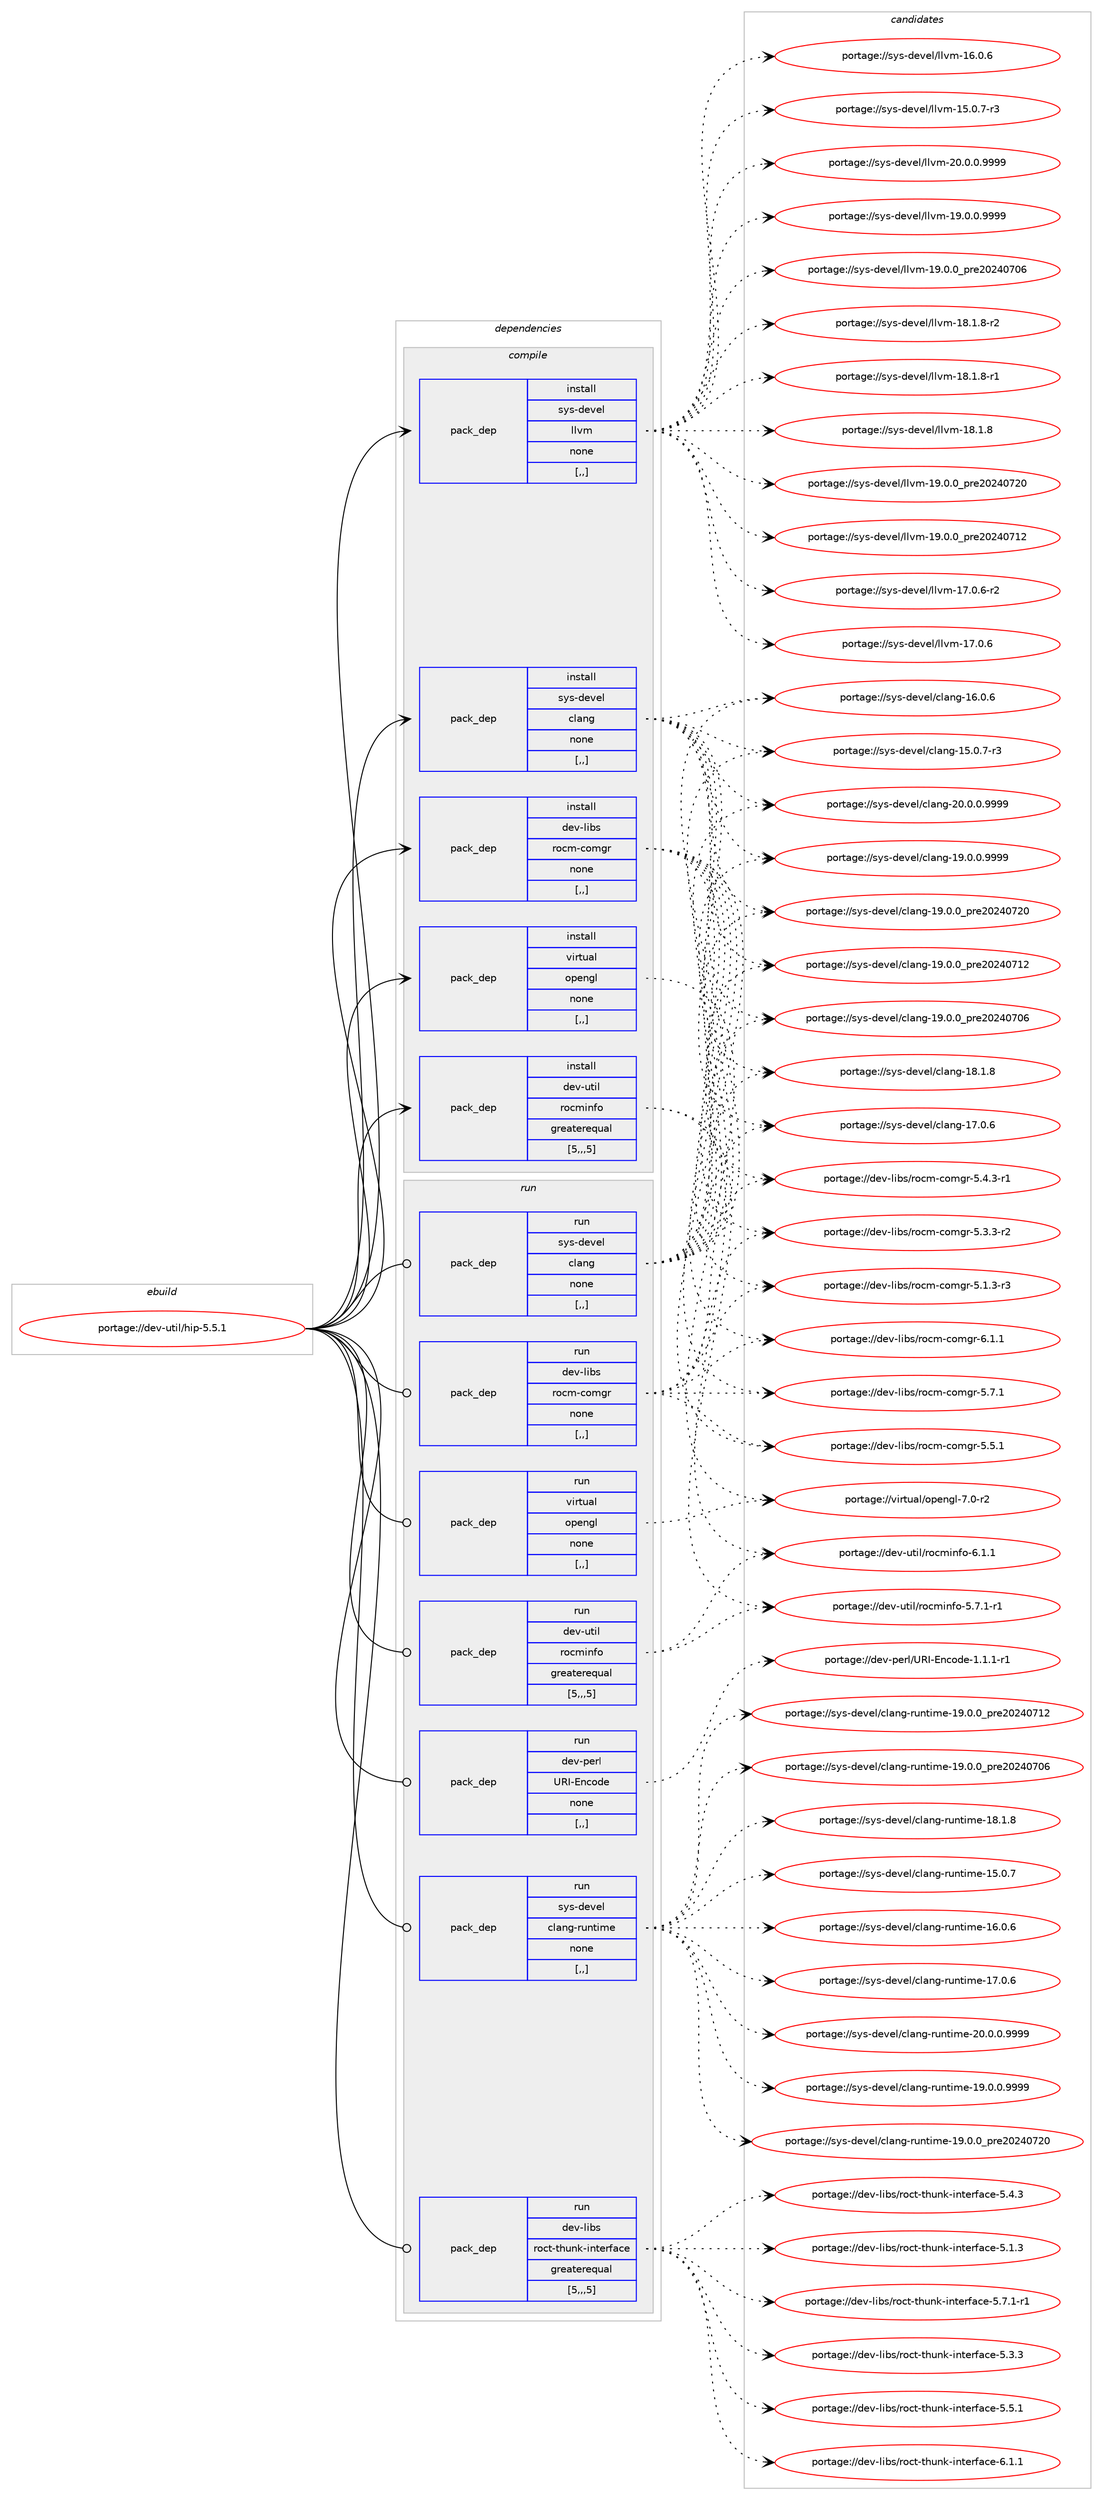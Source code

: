 digraph prolog {

# *************
# Graph options
# *************

newrank=true;
concentrate=true;
compound=true;
graph [rankdir=LR,fontname=Helvetica,fontsize=10,ranksep=1.5];#, ranksep=2.5, nodesep=0.2];
edge  [arrowhead=vee];
node  [fontname=Helvetica,fontsize=10];

# **********
# The ebuild
# **********

subgraph cluster_leftcol {
color=gray;
label=<<i>ebuild</i>>;
id [label="portage://dev-util/hip-5.5.1", color=red, width=4, href="../dev-util/hip-5.5.1.svg"];
}

# ****************
# The dependencies
# ****************

subgraph cluster_midcol {
color=gray;
label=<<i>dependencies</i>>;
subgraph cluster_compile {
fillcolor="#eeeeee";
style=filled;
label=<<i>compile</i>>;
subgraph pack153543 {
dependency215952 [label=<<TABLE BORDER="0" CELLBORDER="1" CELLSPACING="0" CELLPADDING="4" WIDTH="220"><TR><TD ROWSPAN="6" CELLPADDING="30">pack_dep</TD></TR><TR><TD WIDTH="110">install</TD></TR><TR><TD>dev-libs</TD></TR><TR><TD>rocm-comgr</TD></TR><TR><TD>none</TD></TR><TR><TD>[,,]</TD></TR></TABLE>>, shape=none, color=blue];
}
id:e -> dependency215952:w [weight=20,style="solid",arrowhead="vee"];
subgraph pack153544 {
dependency215953 [label=<<TABLE BORDER="0" CELLBORDER="1" CELLSPACING="0" CELLPADDING="4" WIDTH="220"><TR><TD ROWSPAN="6" CELLPADDING="30">pack_dep</TD></TR><TR><TD WIDTH="110">install</TD></TR><TR><TD>dev-util</TD></TR><TR><TD>rocminfo</TD></TR><TR><TD>greaterequal</TD></TR><TR><TD>[5,,,5]</TD></TR></TABLE>>, shape=none, color=blue];
}
id:e -> dependency215953:w [weight=20,style="solid",arrowhead="vee"];
subgraph pack153545 {
dependency215954 [label=<<TABLE BORDER="0" CELLBORDER="1" CELLSPACING="0" CELLPADDING="4" WIDTH="220"><TR><TD ROWSPAN="6" CELLPADDING="30">pack_dep</TD></TR><TR><TD WIDTH="110">install</TD></TR><TR><TD>sys-devel</TD></TR><TR><TD>clang</TD></TR><TR><TD>none</TD></TR><TR><TD>[,,]</TD></TR></TABLE>>, shape=none, color=blue];
}
id:e -> dependency215954:w [weight=20,style="solid",arrowhead="vee"];
subgraph pack153546 {
dependency215955 [label=<<TABLE BORDER="0" CELLBORDER="1" CELLSPACING="0" CELLPADDING="4" WIDTH="220"><TR><TD ROWSPAN="6" CELLPADDING="30">pack_dep</TD></TR><TR><TD WIDTH="110">install</TD></TR><TR><TD>virtual</TD></TR><TR><TD>opengl</TD></TR><TR><TD>none</TD></TR><TR><TD>[,,]</TD></TR></TABLE>>, shape=none, color=blue];
}
id:e -> dependency215955:w [weight=20,style="solid",arrowhead="vee"];
subgraph pack153547 {
dependency215956 [label=<<TABLE BORDER="0" CELLBORDER="1" CELLSPACING="0" CELLPADDING="4" WIDTH="220"><TR><TD ROWSPAN="6" CELLPADDING="30">pack_dep</TD></TR><TR><TD WIDTH="110">install</TD></TR><TR><TD>sys-devel</TD></TR><TR><TD>llvm</TD></TR><TR><TD>none</TD></TR><TR><TD>[,,]</TD></TR></TABLE>>, shape=none, color=blue];
}
id:e -> dependency215956:w [weight=20,style="solid",arrowhead="vee"];
}
subgraph cluster_compileandrun {
fillcolor="#eeeeee";
style=filled;
label=<<i>compile and run</i>>;
}
subgraph cluster_run {
fillcolor="#eeeeee";
style=filled;
label=<<i>run</i>>;
subgraph pack153548 {
dependency215957 [label=<<TABLE BORDER="0" CELLBORDER="1" CELLSPACING="0" CELLPADDING="4" WIDTH="220"><TR><TD ROWSPAN="6" CELLPADDING="30">pack_dep</TD></TR><TR><TD WIDTH="110">run</TD></TR><TR><TD>dev-libs</TD></TR><TR><TD>rocm-comgr</TD></TR><TR><TD>none</TD></TR><TR><TD>[,,]</TD></TR></TABLE>>, shape=none, color=blue];
}
id:e -> dependency215957:w [weight=20,style="solid",arrowhead="odot"];
subgraph pack153549 {
dependency215958 [label=<<TABLE BORDER="0" CELLBORDER="1" CELLSPACING="0" CELLPADDING="4" WIDTH="220"><TR><TD ROWSPAN="6" CELLPADDING="30">pack_dep</TD></TR><TR><TD WIDTH="110">run</TD></TR><TR><TD>dev-libs</TD></TR><TR><TD>roct-thunk-interface</TD></TR><TR><TD>greaterequal</TD></TR><TR><TD>[5,,,5]</TD></TR></TABLE>>, shape=none, color=blue];
}
id:e -> dependency215958:w [weight=20,style="solid",arrowhead="odot"];
subgraph pack153550 {
dependency215959 [label=<<TABLE BORDER="0" CELLBORDER="1" CELLSPACING="0" CELLPADDING="4" WIDTH="220"><TR><TD ROWSPAN="6" CELLPADDING="30">pack_dep</TD></TR><TR><TD WIDTH="110">run</TD></TR><TR><TD>dev-perl</TD></TR><TR><TD>URI-Encode</TD></TR><TR><TD>none</TD></TR><TR><TD>[,,]</TD></TR></TABLE>>, shape=none, color=blue];
}
id:e -> dependency215959:w [weight=20,style="solid",arrowhead="odot"];
subgraph pack153551 {
dependency215960 [label=<<TABLE BORDER="0" CELLBORDER="1" CELLSPACING="0" CELLPADDING="4" WIDTH="220"><TR><TD ROWSPAN="6" CELLPADDING="30">pack_dep</TD></TR><TR><TD WIDTH="110">run</TD></TR><TR><TD>dev-util</TD></TR><TR><TD>rocminfo</TD></TR><TR><TD>greaterequal</TD></TR><TR><TD>[5,,,5]</TD></TR></TABLE>>, shape=none, color=blue];
}
id:e -> dependency215960:w [weight=20,style="solid",arrowhead="odot"];
subgraph pack153552 {
dependency215961 [label=<<TABLE BORDER="0" CELLBORDER="1" CELLSPACING="0" CELLPADDING="4" WIDTH="220"><TR><TD ROWSPAN="6" CELLPADDING="30">pack_dep</TD></TR><TR><TD WIDTH="110">run</TD></TR><TR><TD>sys-devel</TD></TR><TR><TD>clang</TD></TR><TR><TD>none</TD></TR><TR><TD>[,,]</TD></TR></TABLE>>, shape=none, color=blue];
}
id:e -> dependency215961:w [weight=20,style="solid",arrowhead="odot"];
subgraph pack153553 {
dependency215962 [label=<<TABLE BORDER="0" CELLBORDER="1" CELLSPACING="0" CELLPADDING="4" WIDTH="220"><TR><TD ROWSPAN="6" CELLPADDING="30">pack_dep</TD></TR><TR><TD WIDTH="110">run</TD></TR><TR><TD>sys-devel</TD></TR><TR><TD>clang-runtime</TD></TR><TR><TD>none</TD></TR><TR><TD>[,,]</TD></TR></TABLE>>, shape=none, color=blue];
}
id:e -> dependency215962:w [weight=20,style="solid",arrowhead="odot"];
subgraph pack153554 {
dependency215963 [label=<<TABLE BORDER="0" CELLBORDER="1" CELLSPACING="0" CELLPADDING="4" WIDTH="220"><TR><TD ROWSPAN="6" CELLPADDING="30">pack_dep</TD></TR><TR><TD WIDTH="110">run</TD></TR><TR><TD>virtual</TD></TR><TR><TD>opengl</TD></TR><TR><TD>none</TD></TR><TR><TD>[,,]</TD></TR></TABLE>>, shape=none, color=blue];
}
id:e -> dependency215963:w [weight=20,style="solid",arrowhead="odot"];
}
}

# **************
# The candidates
# **************

subgraph cluster_choices {
rank=same;
color=gray;
label=<<i>candidates</i>>;

subgraph choice153543 {
color=black;
nodesep=1;
choice100101118451081059811547114111991094599111109103114455446494649 [label="portage://dev-libs/rocm-comgr-6.1.1", color=red, width=4,href="../dev-libs/rocm-comgr-6.1.1.svg"];
choice100101118451081059811547114111991094599111109103114455346554649 [label="portage://dev-libs/rocm-comgr-5.7.1", color=red, width=4,href="../dev-libs/rocm-comgr-5.7.1.svg"];
choice100101118451081059811547114111991094599111109103114455346534649 [label="portage://dev-libs/rocm-comgr-5.5.1", color=red, width=4,href="../dev-libs/rocm-comgr-5.5.1.svg"];
choice1001011184510810598115471141119910945991111091031144553465246514511449 [label="portage://dev-libs/rocm-comgr-5.4.3-r1", color=red, width=4,href="../dev-libs/rocm-comgr-5.4.3-r1.svg"];
choice1001011184510810598115471141119910945991111091031144553465146514511450 [label="portage://dev-libs/rocm-comgr-5.3.3-r2", color=red, width=4,href="../dev-libs/rocm-comgr-5.3.3-r2.svg"];
choice1001011184510810598115471141119910945991111091031144553464946514511451 [label="portage://dev-libs/rocm-comgr-5.1.3-r3", color=red, width=4,href="../dev-libs/rocm-comgr-5.1.3-r3.svg"];
dependency215952:e -> choice100101118451081059811547114111991094599111109103114455446494649:w [style=dotted,weight="100"];
dependency215952:e -> choice100101118451081059811547114111991094599111109103114455346554649:w [style=dotted,weight="100"];
dependency215952:e -> choice100101118451081059811547114111991094599111109103114455346534649:w [style=dotted,weight="100"];
dependency215952:e -> choice1001011184510810598115471141119910945991111091031144553465246514511449:w [style=dotted,weight="100"];
dependency215952:e -> choice1001011184510810598115471141119910945991111091031144553465146514511450:w [style=dotted,weight="100"];
dependency215952:e -> choice1001011184510810598115471141119910945991111091031144553464946514511451:w [style=dotted,weight="100"];
}
subgraph choice153544 {
color=black;
nodesep=1;
choice100101118451171161051084711411199109105110102111455446494649 [label="portage://dev-util/rocminfo-6.1.1", color=red, width=4,href="../dev-util/rocminfo-6.1.1.svg"];
choice1001011184511711610510847114111991091051101021114553465546494511449 [label="portage://dev-util/rocminfo-5.7.1-r1", color=red, width=4,href="../dev-util/rocminfo-5.7.1-r1.svg"];
dependency215953:e -> choice100101118451171161051084711411199109105110102111455446494649:w [style=dotted,weight="100"];
dependency215953:e -> choice1001011184511711610510847114111991091051101021114553465546494511449:w [style=dotted,weight="100"];
}
subgraph choice153545 {
color=black;
nodesep=1;
choice11512111545100101118101108479910897110103455048464846484657575757 [label="portage://sys-devel/clang-20.0.0.9999", color=red, width=4,href="../sys-devel/clang-20.0.0.9999.svg"];
choice11512111545100101118101108479910897110103454957464846484657575757 [label="portage://sys-devel/clang-19.0.0.9999", color=red, width=4,href="../sys-devel/clang-19.0.0.9999.svg"];
choice1151211154510010111810110847991089711010345495746484648951121141015048505248555048 [label="portage://sys-devel/clang-19.0.0_pre20240720", color=red, width=4,href="../sys-devel/clang-19.0.0_pre20240720.svg"];
choice1151211154510010111810110847991089711010345495746484648951121141015048505248554950 [label="portage://sys-devel/clang-19.0.0_pre20240712", color=red, width=4,href="../sys-devel/clang-19.0.0_pre20240712.svg"];
choice1151211154510010111810110847991089711010345495746484648951121141015048505248554854 [label="portage://sys-devel/clang-19.0.0_pre20240706", color=red, width=4,href="../sys-devel/clang-19.0.0_pre20240706.svg"];
choice1151211154510010111810110847991089711010345495646494656 [label="portage://sys-devel/clang-18.1.8", color=red, width=4,href="../sys-devel/clang-18.1.8.svg"];
choice1151211154510010111810110847991089711010345495546484654 [label="portage://sys-devel/clang-17.0.6", color=red, width=4,href="../sys-devel/clang-17.0.6.svg"];
choice1151211154510010111810110847991089711010345495446484654 [label="portage://sys-devel/clang-16.0.6", color=red, width=4,href="../sys-devel/clang-16.0.6.svg"];
choice11512111545100101118101108479910897110103454953464846554511451 [label="portage://sys-devel/clang-15.0.7-r3", color=red, width=4,href="../sys-devel/clang-15.0.7-r3.svg"];
dependency215954:e -> choice11512111545100101118101108479910897110103455048464846484657575757:w [style=dotted,weight="100"];
dependency215954:e -> choice11512111545100101118101108479910897110103454957464846484657575757:w [style=dotted,weight="100"];
dependency215954:e -> choice1151211154510010111810110847991089711010345495746484648951121141015048505248555048:w [style=dotted,weight="100"];
dependency215954:e -> choice1151211154510010111810110847991089711010345495746484648951121141015048505248554950:w [style=dotted,weight="100"];
dependency215954:e -> choice1151211154510010111810110847991089711010345495746484648951121141015048505248554854:w [style=dotted,weight="100"];
dependency215954:e -> choice1151211154510010111810110847991089711010345495646494656:w [style=dotted,weight="100"];
dependency215954:e -> choice1151211154510010111810110847991089711010345495546484654:w [style=dotted,weight="100"];
dependency215954:e -> choice1151211154510010111810110847991089711010345495446484654:w [style=dotted,weight="100"];
dependency215954:e -> choice11512111545100101118101108479910897110103454953464846554511451:w [style=dotted,weight="100"];
}
subgraph choice153546 {
color=black;
nodesep=1;
choice1181051141161179710847111112101110103108455546484511450 [label="portage://virtual/opengl-7.0-r2", color=red, width=4,href="../virtual/opengl-7.0-r2.svg"];
dependency215955:e -> choice1181051141161179710847111112101110103108455546484511450:w [style=dotted,weight="100"];
}
subgraph choice153547 {
color=black;
nodesep=1;
choice1151211154510010111810110847108108118109455048464846484657575757 [label="portage://sys-devel/llvm-20.0.0.9999", color=red, width=4,href="../sys-devel/llvm-20.0.0.9999.svg"];
choice1151211154510010111810110847108108118109454957464846484657575757 [label="portage://sys-devel/llvm-19.0.0.9999", color=red, width=4,href="../sys-devel/llvm-19.0.0.9999.svg"];
choice115121115451001011181011084710810811810945495746484648951121141015048505248555048 [label="portage://sys-devel/llvm-19.0.0_pre20240720", color=red, width=4,href="../sys-devel/llvm-19.0.0_pre20240720.svg"];
choice115121115451001011181011084710810811810945495746484648951121141015048505248554950 [label="portage://sys-devel/llvm-19.0.0_pre20240712", color=red, width=4,href="../sys-devel/llvm-19.0.0_pre20240712.svg"];
choice115121115451001011181011084710810811810945495746484648951121141015048505248554854 [label="portage://sys-devel/llvm-19.0.0_pre20240706", color=red, width=4,href="../sys-devel/llvm-19.0.0_pre20240706.svg"];
choice1151211154510010111810110847108108118109454956464946564511450 [label="portage://sys-devel/llvm-18.1.8-r2", color=red, width=4,href="../sys-devel/llvm-18.1.8-r2.svg"];
choice1151211154510010111810110847108108118109454956464946564511449 [label="portage://sys-devel/llvm-18.1.8-r1", color=red, width=4,href="../sys-devel/llvm-18.1.8-r1.svg"];
choice115121115451001011181011084710810811810945495646494656 [label="portage://sys-devel/llvm-18.1.8", color=red, width=4,href="../sys-devel/llvm-18.1.8.svg"];
choice1151211154510010111810110847108108118109454955464846544511450 [label="portage://sys-devel/llvm-17.0.6-r2", color=red, width=4,href="../sys-devel/llvm-17.0.6-r2.svg"];
choice115121115451001011181011084710810811810945495546484654 [label="portage://sys-devel/llvm-17.0.6", color=red, width=4,href="../sys-devel/llvm-17.0.6.svg"];
choice115121115451001011181011084710810811810945495446484654 [label="portage://sys-devel/llvm-16.0.6", color=red, width=4,href="../sys-devel/llvm-16.0.6.svg"];
choice1151211154510010111810110847108108118109454953464846554511451 [label="portage://sys-devel/llvm-15.0.7-r3", color=red, width=4,href="../sys-devel/llvm-15.0.7-r3.svg"];
dependency215956:e -> choice1151211154510010111810110847108108118109455048464846484657575757:w [style=dotted,weight="100"];
dependency215956:e -> choice1151211154510010111810110847108108118109454957464846484657575757:w [style=dotted,weight="100"];
dependency215956:e -> choice115121115451001011181011084710810811810945495746484648951121141015048505248555048:w [style=dotted,weight="100"];
dependency215956:e -> choice115121115451001011181011084710810811810945495746484648951121141015048505248554950:w [style=dotted,weight="100"];
dependency215956:e -> choice115121115451001011181011084710810811810945495746484648951121141015048505248554854:w [style=dotted,weight="100"];
dependency215956:e -> choice1151211154510010111810110847108108118109454956464946564511450:w [style=dotted,weight="100"];
dependency215956:e -> choice1151211154510010111810110847108108118109454956464946564511449:w [style=dotted,weight="100"];
dependency215956:e -> choice115121115451001011181011084710810811810945495646494656:w [style=dotted,weight="100"];
dependency215956:e -> choice1151211154510010111810110847108108118109454955464846544511450:w [style=dotted,weight="100"];
dependency215956:e -> choice115121115451001011181011084710810811810945495546484654:w [style=dotted,weight="100"];
dependency215956:e -> choice115121115451001011181011084710810811810945495446484654:w [style=dotted,weight="100"];
dependency215956:e -> choice1151211154510010111810110847108108118109454953464846554511451:w [style=dotted,weight="100"];
}
subgraph choice153548 {
color=black;
nodesep=1;
choice100101118451081059811547114111991094599111109103114455446494649 [label="portage://dev-libs/rocm-comgr-6.1.1", color=red, width=4,href="../dev-libs/rocm-comgr-6.1.1.svg"];
choice100101118451081059811547114111991094599111109103114455346554649 [label="portage://dev-libs/rocm-comgr-5.7.1", color=red, width=4,href="../dev-libs/rocm-comgr-5.7.1.svg"];
choice100101118451081059811547114111991094599111109103114455346534649 [label="portage://dev-libs/rocm-comgr-5.5.1", color=red, width=4,href="../dev-libs/rocm-comgr-5.5.1.svg"];
choice1001011184510810598115471141119910945991111091031144553465246514511449 [label="portage://dev-libs/rocm-comgr-5.4.3-r1", color=red, width=4,href="../dev-libs/rocm-comgr-5.4.3-r1.svg"];
choice1001011184510810598115471141119910945991111091031144553465146514511450 [label="portage://dev-libs/rocm-comgr-5.3.3-r2", color=red, width=4,href="../dev-libs/rocm-comgr-5.3.3-r2.svg"];
choice1001011184510810598115471141119910945991111091031144553464946514511451 [label="portage://dev-libs/rocm-comgr-5.1.3-r3", color=red, width=4,href="../dev-libs/rocm-comgr-5.1.3-r3.svg"];
dependency215957:e -> choice100101118451081059811547114111991094599111109103114455446494649:w [style=dotted,weight="100"];
dependency215957:e -> choice100101118451081059811547114111991094599111109103114455346554649:w [style=dotted,weight="100"];
dependency215957:e -> choice100101118451081059811547114111991094599111109103114455346534649:w [style=dotted,weight="100"];
dependency215957:e -> choice1001011184510810598115471141119910945991111091031144553465246514511449:w [style=dotted,weight="100"];
dependency215957:e -> choice1001011184510810598115471141119910945991111091031144553465146514511450:w [style=dotted,weight="100"];
dependency215957:e -> choice1001011184510810598115471141119910945991111091031144553464946514511451:w [style=dotted,weight="100"];
}
subgraph choice153549 {
color=black;
nodesep=1;
choice1001011184510810598115471141119911645116104117110107451051101161011141029799101455446494649 [label="portage://dev-libs/roct-thunk-interface-6.1.1", color=red, width=4,href="../dev-libs/roct-thunk-interface-6.1.1.svg"];
choice10010111845108105981154711411199116451161041171101074510511011610111410297991014553465546494511449 [label="portage://dev-libs/roct-thunk-interface-5.7.1-r1", color=red, width=4,href="../dev-libs/roct-thunk-interface-5.7.1-r1.svg"];
choice1001011184510810598115471141119911645116104117110107451051101161011141029799101455346534649 [label="portage://dev-libs/roct-thunk-interface-5.5.1", color=red, width=4,href="../dev-libs/roct-thunk-interface-5.5.1.svg"];
choice1001011184510810598115471141119911645116104117110107451051101161011141029799101455346524651 [label="portage://dev-libs/roct-thunk-interface-5.4.3", color=red, width=4,href="../dev-libs/roct-thunk-interface-5.4.3.svg"];
choice1001011184510810598115471141119911645116104117110107451051101161011141029799101455346514651 [label="portage://dev-libs/roct-thunk-interface-5.3.3", color=red, width=4,href="../dev-libs/roct-thunk-interface-5.3.3.svg"];
choice1001011184510810598115471141119911645116104117110107451051101161011141029799101455346494651 [label="portage://dev-libs/roct-thunk-interface-5.1.3", color=red, width=4,href="../dev-libs/roct-thunk-interface-5.1.3.svg"];
dependency215958:e -> choice1001011184510810598115471141119911645116104117110107451051101161011141029799101455446494649:w [style=dotted,weight="100"];
dependency215958:e -> choice10010111845108105981154711411199116451161041171101074510511011610111410297991014553465546494511449:w [style=dotted,weight="100"];
dependency215958:e -> choice1001011184510810598115471141119911645116104117110107451051101161011141029799101455346534649:w [style=dotted,weight="100"];
dependency215958:e -> choice1001011184510810598115471141119911645116104117110107451051101161011141029799101455346524651:w [style=dotted,weight="100"];
dependency215958:e -> choice1001011184510810598115471141119911645116104117110107451051101161011141029799101455346514651:w [style=dotted,weight="100"];
dependency215958:e -> choice1001011184510810598115471141119911645116104117110107451051101161011141029799101455346494651:w [style=dotted,weight="100"];
}
subgraph choice153550 {
color=black;
nodesep=1;
choice10010111845112101114108478582734569110991111001014549464946494511449 [label="portage://dev-perl/URI-Encode-1.1.1-r1", color=red, width=4,href="../dev-perl/URI-Encode-1.1.1-r1.svg"];
dependency215959:e -> choice10010111845112101114108478582734569110991111001014549464946494511449:w [style=dotted,weight="100"];
}
subgraph choice153551 {
color=black;
nodesep=1;
choice100101118451171161051084711411199109105110102111455446494649 [label="portage://dev-util/rocminfo-6.1.1", color=red, width=4,href="../dev-util/rocminfo-6.1.1.svg"];
choice1001011184511711610510847114111991091051101021114553465546494511449 [label="portage://dev-util/rocminfo-5.7.1-r1", color=red, width=4,href="../dev-util/rocminfo-5.7.1-r1.svg"];
dependency215960:e -> choice100101118451171161051084711411199109105110102111455446494649:w [style=dotted,weight="100"];
dependency215960:e -> choice1001011184511711610510847114111991091051101021114553465546494511449:w [style=dotted,weight="100"];
}
subgraph choice153552 {
color=black;
nodesep=1;
choice11512111545100101118101108479910897110103455048464846484657575757 [label="portage://sys-devel/clang-20.0.0.9999", color=red, width=4,href="../sys-devel/clang-20.0.0.9999.svg"];
choice11512111545100101118101108479910897110103454957464846484657575757 [label="portage://sys-devel/clang-19.0.0.9999", color=red, width=4,href="../sys-devel/clang-19.0.0.9999.svg"];
choice1151211154510010111810110847991089711010345495746484648951121141015048505248555048 [label="portage://sys-devel/clang-19.0.0_pre20240720", color=red, width=4,href="../sys-devel/clang-19.0.0_pre20240720.svg"];
choice1151211154510010111810110847991089711010345495746484648951121141015048505248554950 [label="portage://sys-devel/clang-19.0.0_pre20240712", color=red, width=4,href="../sys-devel/clang-19.0.0_pre20240712.svg"];
choice1151211154510010111810110847991089711010345495746484648951121141015048505248554854 [label="portage://sys-devel/clang-19.0.0_pre20240706", color=red, width=4,href="../sys-devel/clang-19.0.0_pre20240706.svg"];
choice1151211154510010111810110847991089711010345495646494656 [label="portage://sys-devel/clang-18.1.8", color=red, width=4,href="../sys-devel/clang-18.1.8.svg"];
choice1151211154510010111810110847991089711010345495546484654 [label="portage://sys-devel/clang-17.0.6", color=red, width=4,href="../sys-devel/clang-17.0.6.svg"];
choice1151211154510010111810110847991089711010345495446484654 [label="portage://sys-devel/clang-16.0.6", color=red, width=4,href="../sys-devel/clang-16.0.6.svg"];
choice11512111545100101118101108479910897110103454953464846554511451 [label="portage://sys-devel/clang-15.0.7-r3", color=red, width=4,href="../sys-devel/clang-15.0.7-r3.svg"];
dependency215961:e -> choice11512111545100101118101108479910897110103455048464846484657575757:w [style=dotted,weight="100"];
dependency215961:e -> choice11512111545100101118101108479910897110103454957464846484657575757:w [style=dotted,weight="100"];
dependency215961:e -> choice1151211154510010111810110847991089711010345495746484648951121141015048505248555048:w [style=dotted,weight="100"];
dependency215961:e -> choice1151211154510010111810110847991089711010345495746484648951121141015048505248554950:w [style=dotted,weight="100"];
dependency215961:e -> choice1151211154510010111810110847991089711010345495746484648951121141015048505248554854:w [style=dotted,weight="100"];
dependency215961:e -> choice1151211154510010111810110847991089711010345495646494656:w [style=dotted,weight="100"];
dependency215961:e -> choice1151211154510010111810110847991089711010345495546484654:w [style=dotted,weight="100"];
dependency215961:e -> choice1151211154510010111810110847991089711010345495446484654:w [style=dotted,weight="100"];
dependency215961:e -> choice11512111545100101118101108479910897110103454953464846554511451:w [style=dotted,weight="100"];
}
subgraph choice153553 {
color=black;
nodesep=1;
choice1151211154510010111810110847991089711010345114117110116105109101455048464846484657575757 [label="portage://sys-devel/clang-runtime-20.0.0.9999", color=red, width=4,href="../sys-devel/clang-runtime-20.0.0.9999.svg"];
choice1151211154510010111810110847991089711010345114117110116105109101454957464846484657575757 [label="portage://sys-devel/clang-runtime-19.0.0.9999", color=red, width=4,href="../sys-devel/clang-runtime-19.0.0.9999.svg"];
choice115121115451001011181011084799108971101034511411711011610510910145495746484648951121141015048505248555048 [label="portage://sys-devel/clang-runtime-19.0.0_pre20240720", color=red, width=4,href="../sys-devel/clang-runtime-19.0.0_pre20240720.svg"];
choice115121115451001011181011084799108971101034511411711011610510910145495746484648951121141015048505248554950 [label="portage://sys-devel/clang-runtime-19.0.0_pre20240712", color=red, width=4,href="../sys-devel/clang-runtime-19.0.0_pre20240712.svg"];
choice115121115451001011181011084799108971101034511411711011610510910145495746484648951121141015048505248554854 [label="portage://sys-devel/clang-runtime-19.0.0_pre20240706", color=red, width=4,href="../sys-devel/clang-runtime-19.0.0_pre20240706.svg"];
choice115121115451001011181011084799108971101034511411711011610510910145495646494656 [label="portage://sys-devel/clang-runtime-18.1.8", color=red, width=4,href="../sys-devel/clang-runtime-18.1.8.svg"];
choice115121115451001011181011084799108971101034511411711011610510910145495546484654 [label="portage://sys-devel/clang-runtime-17.0.6", color=red, width=4,href="../sys-devel/clang-runtime-17.0.6.svg"];
choice115121115451001011181011084799108971101034511411711011610510910145495446484654 [label="portage://sys-devel/clang-runtime-16.0.6", color=red, width=4,href="../sys-devel/clang-runtime-16.0.6.svg"];
choice115121115451001011181011084799108971101034511411711011610510910145495346484655 [label="portage://sys-devel/clang-runtime-15.0.7", color=red, width=4,href="../sys-devel/clang-runtime-15.0.7.svg"];
dependency215962:e -> choice1151211154510010111810110847991089711010345114117110116105109101455048464846484657575757:w [style=dotted,weight="100"];
dependency215962:e -> choice1151211154510010111810110847991089711010345114117110116105109101454957464846484657575757:w [style=dotted,weight="100"];
dependency215962:e -> choice115121115451001011181011084799108971101034511411711011610510910145495746484648951121141015048505248555048:w [style=dotted,weight="100"];
dependency215962:e -> choice115121115451001011181011084799108971101034511411711011610510910145495746484648951121141015048505248554950:w [style=dotted,weight="100"];
dependency215962:e -> choice115121115451001011181011084799108971101034511411711011610510910145495746484648951121141015048505248554854:w [style=dotted,weight="100"];
dependency215962:e -> choice115121115451001011181011084799108971101034511411711011610510910145495646494656:w [style=dotted,weight="100"];
dependency215962:e -> choice115121115451001011181011084799108971101034511411711011610510910145495546484654:w [style=dotted,weight="100"];
dependency215962:e -> choice115121115451001011181011084799108971101034511411711011610510910145495446484654:w [style=dotted,weight="100"];
dependency215962:e -> choice115121115451001011181011084799108971101034511411711011610510910145495346484655:w [style=dotted,weight="100"];
}
subgraph choice153554 {
color=black;
nodesep=1;
choice1181051141161179710847111112101110103108455546484511450 [label="portage://virtual/opengl-7.0-r2", color=red, width=4,href="../virtual/opengl-7.0-r2.svg"];
dependency215963:e -> choice1181051141161179710847111112101110103108455546484511450:w [style=dotted,weight="100"];
}
}

}
